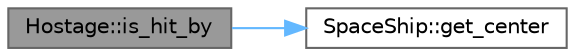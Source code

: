 digraph "Hostage::is_hit_by"
{
 // LATEX_PDF_SIZE
  bgcolor="transparent";
  edge [fontname=Helvetica,fontsize=10,labelfontname=Helvetica,labelfontsize=10];
  node [fontname=Helvetica,fontsize=10,shape=box,height=0.2,width=0.4];
  rankdir="LR";
  Node1 [id="Node000001",label="Hostage::is_hit_by",height=0.2,width=0.4,color="gray40", fillcolor="grey60", style="filled", fontcolor="black",tooltip=" "];
  Node1 -> Node2 [id="edge1_Node000001_Node000002",color="steelblue1",style="solid",tooltip=" "];
  Node2 [id="Node000002",label="SpaceShip::get_center",height=0.2,width=0.4,color="grey40", fillcolor="white", style="filled",URL="$class_space_ship.html#aa3d94b1bdeda38f747ee8ab225562d5f",tooltip=" "];
}
